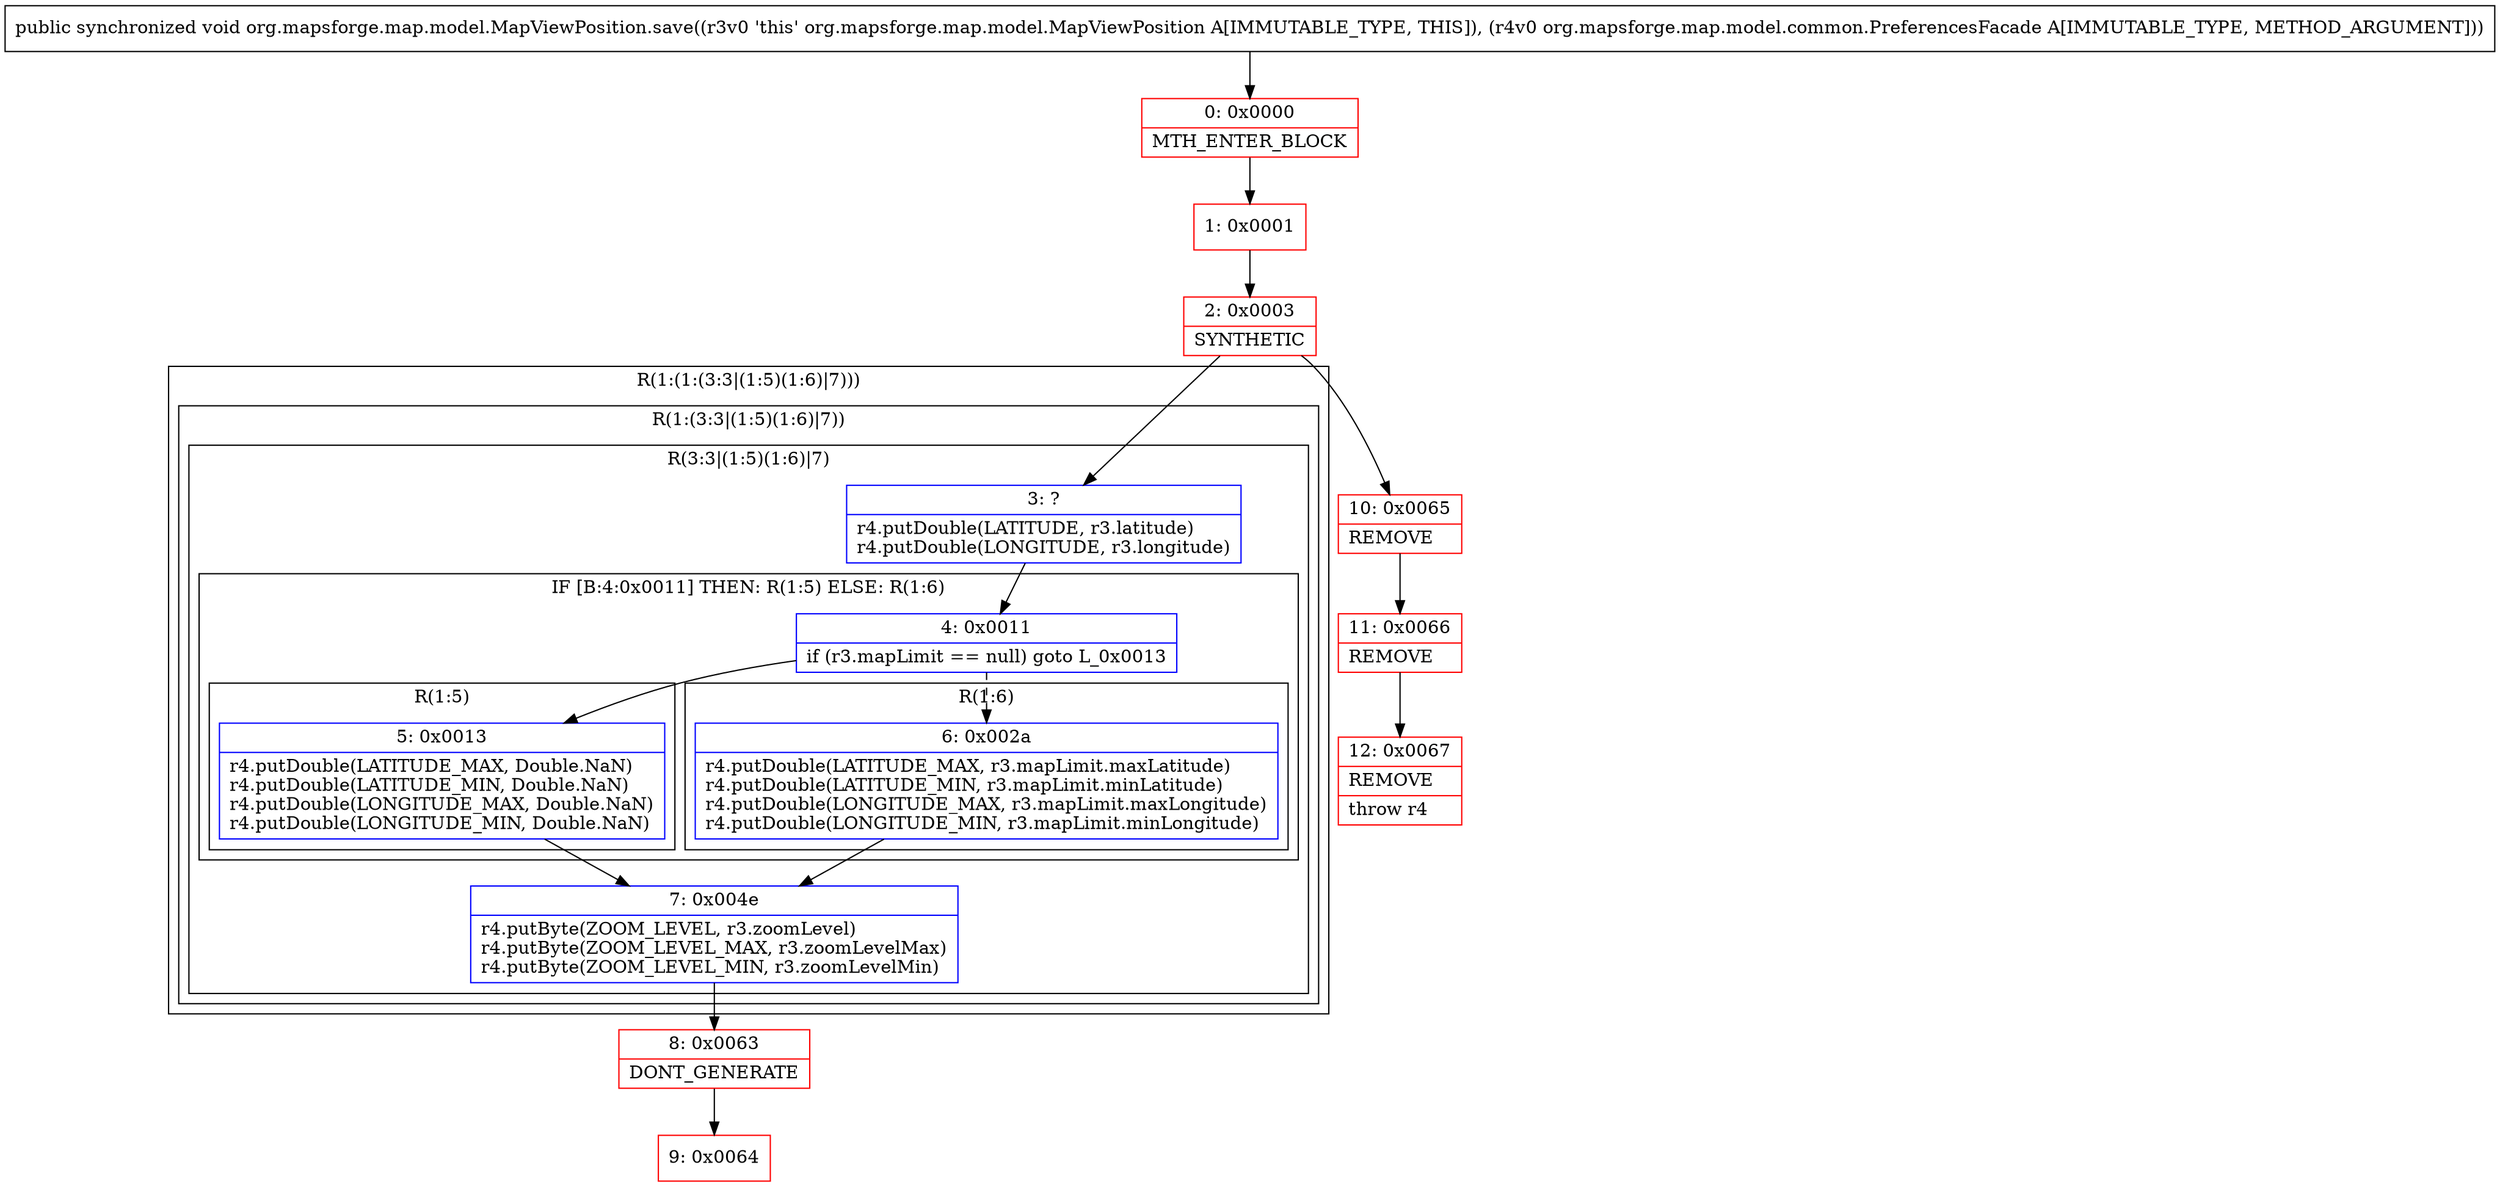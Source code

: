 digraph "CFG fororg.mapsforge.map.model.MapViewPosition.save(Lorg\/mapsforge\/map\/model\/common\/PreferencesFacade;)V" {
subgraph cluster_Region_813259268 {
label = "R(1:(1:(3:3|(1:5)(1:6)|7)))";
node [shape=record,color=blue];
subgraph cluster_Region_2058689878 {
label = "R(1:(3:3|(1:5)(1:6)|7))";
node [shape=record,color=blue];
subgraph cluster_Region_1205304540 {
label = "R(3:3|(1:5)(1:6)|7)";
node [shape=record,color=blue];
Node_3 [shape=record,label="{3\:\ ?|r4.putDouble(LATITUDE, r3.latitude)\lr4.putDouble(LONGITUDE, r3.longitude)\l}"];
subgraph cluster_IfRegion_900244465 {
label = "IF [B:4:0x0011] THEN: R(1:5) ELSE: R(1:6)";
node [shape=record,color=blue];
Node_4 [shape=record,label="{4\:\ 0x0011|if (r3.mapLimit == null) goto L_0x0013\l}"];
subgraph cluster_Region_1341879866 {
label = "R(1:5)";
node [shape=record,color=blue];
Node_5 [shape=record,label="{5\:\ 0x0013|r4.putDouble(LATITUDE_MAX, Double.NaN)\lr4.putDouble(LATITUDE_MIN, Double.NaN)\lr4.putDouble(LONGITUDE_MAX, Double.NaN)\lr4.putDouble(LONGITUDE_MIN, Double.NaN)\l}"];
}
subgraph cluster_Region_494312766 {
label = "R(1:6)";
node [shape=record,color=blue];
Node_6 [shape=record,label="{6\:\ 0x002a|r4.putDouble(LATITUDE_MAX, r3.mapLimit.maxLatitude)\lr4.putDouble(LATITUDE_MIN, r3.mapLimit.minLatitude)\lr4.putDouble(LONGITUDE_MAX, r3.mapLimit.maxLongitude)\lr4.putDouble(LONGITUDE_MIN, r3.mapLimit.minLongitude)\l}"];
}
}
Node_7 [shape=record,label="{7\:\ 0x004e|r4.putByte(ZOOM_LEVEL, r3.zoomLevel)\lr4.putByte(ZOOM_LEVEL_MAX, r3.zoomLevelMax)\lr4.putByte(ZOOM_LEVEL_MIN, r3.zoomLevelMin)\l}"];
}
}
}
Node_0 [shape=record,color=red,label="{0\:\ 0x0000|MTH_ENTER_BLOCK\l}"];
Node_1 [shape=record,color=red,label="{1\:\ 0x0001}"];
Node_2 [shape=record,color=red,label="{2\:\ 0x0003|SYNTHETIC\l}"];
Node_8 [shape=record,color=red,label="{8\:\ 0x0063|DONT_GENERATE\l}"];
Node_9 [shape=record,color=red,label="{9\:\ 0x0064}"];
Node_10 [shape=record,color=red,label="{10\:\ 0x0065|REMOVE\l}"];
Node_11 [shape=record,color=red,label="{11\:\ 0x0066|REMOVE\l}"];
Node_12 [shape=record,color=red,label="{12\:\ 0x0067|REMOVE\l|throw r4\l}"];
MethodNode[shape=record,label="{public synchronized void org.mapsforge.map.model.MapViewPosition.save((r3v0 'this' org.mapsforge.map.model.MapViewPosition A[IMMUTABLE_TYPE, THIS]), (r4v0 org.mapsforge.map.model.common.PreferencesFacade A[IMMUTABLE_TYPE, METHOD_ARGUMENT])) }"];
MethodNode -> Node_0;
Node_3 -> Node_4;
Node_4 -> Node_5;
Node_4 -> Node_6[style=dashed];
Node_5 -> Node_7;
Node_6 -> Node_7;
Node_7 -> Node_8;
Node_0 -> Node_1;
Node_1 -> Node_2;
Node_2 -> Node_3;
Node_2 -> Node_10;
Node_8 -> Node_9;
Node_10 -> Node_11;
Node_11 -> Node_12;
}

